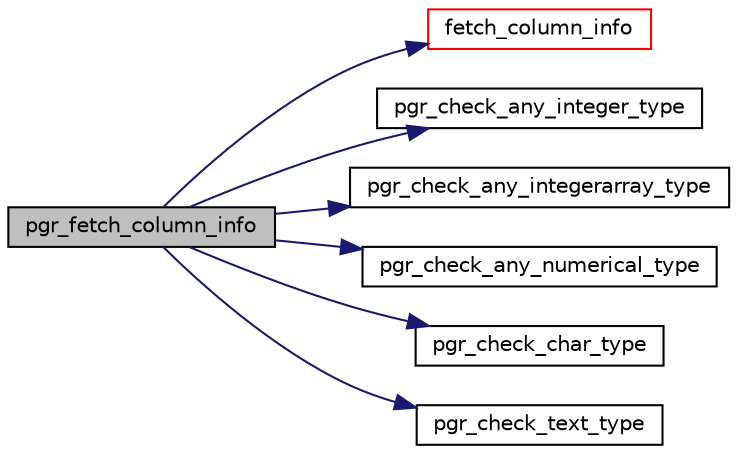 digraph "pgr_fetch_column_info"
{
  edge [fontname="Helvetica",fontsize="10",labelfontname="Helvetica",labelfontsize="10"];
  node [fontname="Helvetica",fontsize="10",shape=record];
  rankdir="LR";
  Node359 [label="pgr_fetch_column_info",height=0.2,width=0.4,color="black", fillcolor="grey75", style="filled", fontcolor="black"];
  Node359 -> Node360 [color="midnightblue",fontsize="10",style="solid",fontname="Helvetica"];
  Node360 [label="fetch_column_info",height=0.2,width=0.4,color="red", fillcolor="white", style="filled",URL="$get__check__data_8c.html#a3374b600c9631f0cf958a8395098a1c3"];
  Node359 -> Node362 [color="midnightblue",fontsize="10",style="solid",fontname="Helvetica"];
  Node362 [label="pgr_check_any_integer_type",height=0.2,width=0.4,color="black", fillcolor="white", style="filled",URL="$get__check__data_8c.html#a9a9d3d8cee4b4672b269170e6522c3bd",tooltip="The function check whether column type is ANY-INTEGER or not. "];
  Node359 -> Node363 [color="midnightblue",fontsize="10",style="solid",fontname="Helvetica"];
  Node363 [label="pgr_check_any_integerarray_type",height=0.2,width=0.4,color="black", fillcolor="white", style="filled",URL="$get__check__data_8c.html#a97336e9411534b91e75dff38e397ee31",tooltip="The function check whether column type is ANY-INTEGER-ARRAY or not. "];
  Node359 -> Node364 [color="midnightblue",fontsize="10",style="solid",fontname="Helvetica"];
  Node364 [label="pgr_check_any_numerical_type",height=0.2,width=0.4,color="black", fillcolor="white", style="filled",URL="$get__check__data_8c.html#a021bfad5d191a500af85882a008e79f9",tooltip="The function check whether column type is ANY-NUMERICAL. "];
  Node359 -> Node365 [color="midnightblue",fontsize="10",style="solid",fontname="Helvetica"];
  Node365 [label="pgr_check_char_type",height=0.2,width=0.4,color="black", fillcolor="white", style="filled",URL="$get__check__data_8c.html#a1523c0349e990ea6fda502c802ccf394",tooltip="The function check whether column type is CHAR or not. "];
  Node359 -> Node366 [color="midnightblue",fontsize="10",style="solid",fontname="Helvetica"];
  Node366 [label="pgr_check_text_type",height=0.2,width=0.4,color="black", fillcolor="white", style="filled",URL="$get__check__data_8c.html#ad2eb625caa8f72333db1ddd029ae6d15",tooltip="The function check whether column type is TEXT or not. "];
}
